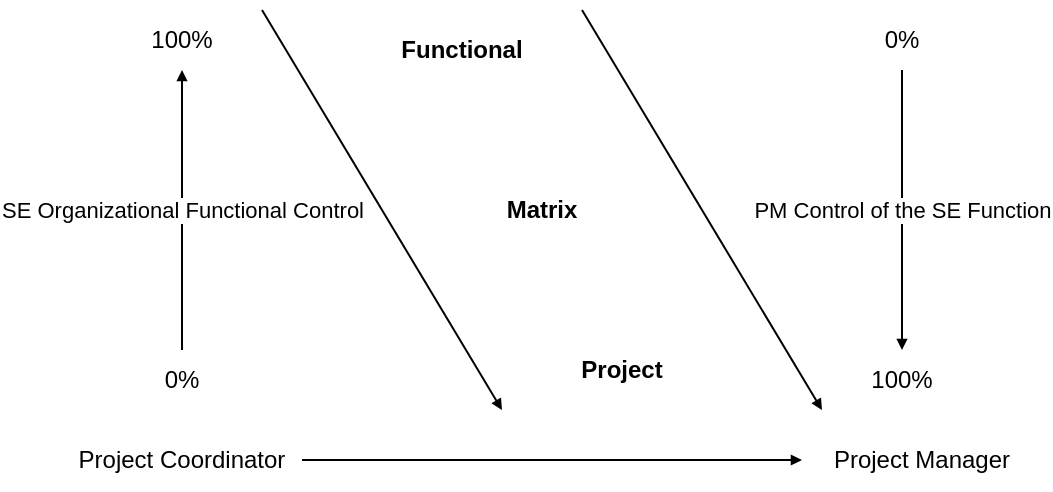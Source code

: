 <mxfile>
    <diagram id="T9uuaTeBy4bPSP1g8a4x" name="Page-1">
        <mxGraphModel dx="835" dy="1678" grid="1" gridSize="10" guides="1" tooltips="1" connect="1" arrows="1" fold="1" page="1" pageScale="1" pageWidth="827" pageHeight="1169" background="#FFFFFF" math="0" shadow="0">
            <root>
                <mxCell id="0"/>
                <mxCell id="1" parent="0"/>
                <mxCell id="186" value="Functional" style="rounded=0;whiteSpace=wrap;html=1;strokeColor=none;fillColor=none;fontStyle=1" vertex="1" parent="1">
                    <mxGeometry x="280" y="-1120" width="120" height="40" as="geometry"/>
                </mxCell>
                <mxCell id="187" value="Matrix" style="rounded=0;whiteSpace=wrap;html=1;strokeColor=none;fillColor=none;fontStyle=1" vertex="1" parent="1">
                    <mxGeometry x="320" y="-1040" width="120" height="40" as="geometry"/>
                </mxCell>
                <mxCell id="188" value="Project" style="rounded=0;whiteSpace=wrap;html=1;strokeColor=none;fillColor=none;fontStyle=1" vertex="1" parent="1">
                    <mxGeometry x="360" y="-960" width="120" height="40" as="geometry"/>
                </mxCell>
                <mxCell id="189" value="" style="endArrow=block;html=1;endFill=1;startSize=3;endSize=3;entryX=0;entryY=1;entryDx=0;entryDy=0;" edge="1" parent="1" target="188">
                    <mxGeometry width="50" height="50" relative="1" as="geometry">
                        <mxPoint x="240" y="-1120" as="sourcePoint"/>
                        <mxPoint x="400" y="-920" as="targetPoint"/>
                    </mxGeometry>
                </mxCell>
                <mxCell id="192" value="" style="endArrow=block;html=1;endFill=1;startSize=3;endSize=3;" edge="1" parent="1">
                    <mxGeometry width="50" height="50" relative="1" as="geometry">
                        <mxPoint x="400" y="-1120" as="sourcePoint"/>
                        <mxPoint x="520" y="-920" as="targetPoint"/>
                    </mxGeometry>
                </mxCell>
                <mxCell id="193" value="100%" style="rounded=0;whiteSpace=wrap;html=1;strokeColor=none;fillColor=none;" vertex="1" parent="1">
                    <mxGeometry x="160" y="-1120" width="80" height="30" as="geometry"/>
                </mxCell>
                <mxCell id="195" value="SE Organizational Functional Control" style="edgeStyle=none;html=1;exitX=0.5;exitY=0;exitDx=0;exitDy=0;entryX=0.5;entryY=1;entryDx=0;entryDy=0;endArrow=block;endFill=1;startSize=3;endSize=3;" edge="1" parent="1" source="194" target="193">
                    <mxGeometry relative="1" as="geometry"/>
                </mxCell>
                <mxCell id="194" value="0%" style="rounded=0;whiteSpace=wrap;html=1;strokeColor=none;fillColor=none;" vertex="1" parent="1">
                    <mxGeometry x="160" y="-950" width="80" height="30" as="geometry"/>
                </mxCell>
                <mxCell id="196" value="0%" style="rounded=0;whiteSpace=wrap;html=1;strokeColor=none;fillColor=none;" vertex="1" parent="1">
                    <mxGeometry x="520" y="-1120" width="80" height="30" as="geometry"/>
                </mxCell>
                <mxCell id="197" value="100%" style="rounded=0;whiteSpace=wrap;html=1;strokeColor=none;fillColor=none;" vertex="1" parent="1">
                    <mxGeometry x="520" y="-950" width="80" height="30" as="geometry"/>
                </mxCell>
                <mxCell id="198" value="PM Control of the SE Function" style="edgeStyle=none;html=1;exitX=0.5;exitY=1;exitDx=0;exitDy=0;entryX=0.5;entryY=0;entryDx=0;entryDy=0;endArrow=block;endFill=1;startSize=3;endSize=3;" edge="1" parent="1" source="196" target="197">
                    <mxGeometry relative="1" as="geometry">
                        <mxPoint x="210" y="-950" as="sourcePoint"/>
                        <mxPoint x="210" y="-1070" as="targetPoint"/>
                    </mxGeometry>
                </mxCell>
                <mxCell id="201" style="edgeStyle=none;html=1;exitX=1;exitY=0.5;exitDx=0;exitDy=0;entryX=0;entryY=0.5;entryDx=0;entryDy=0;endArrow=block;endFill=1;startSize=3;endSize=3;" edge="1" parent="1" source="199" target="200">
                    <mxGeometry relative="1" as="geometry"/>
                </mxCell>
                <mxCell id="199" value="Project Coordinator" style="rounded=0;whiteSpace=wrap;html=1;strokeColor=none;fillColor=none;" vertex="1" parent="1">
                    <mxGeometry x="140" y="-910" width="120" height="30" as="geometry"/>
                </mxCell>
                <mxCell id="200" value="Project Manager" style="rounded=0;whiteSpace=wrap;html=1;strokeColor=none;fillColor=none;" vertex="1" parent="1">
                    <mxGeometry x="510" y="-910" width="120" height="30" as="geometry"/>
                </mxCell>
            </root>
        </mxGraphModel>
    </diagram>
</mxfile>